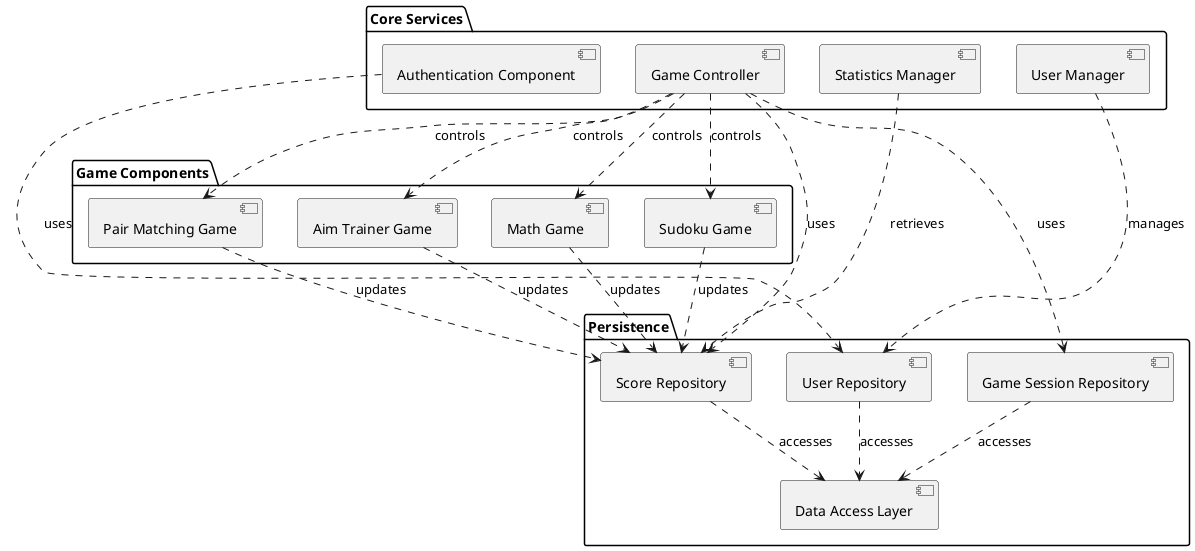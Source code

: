 @startuml services_games_and_db_component_diagram

' Main components


package "Core Services" {
  [Authentication Component] as Auth
  [Game Controller] as GameCtrl
  [Statistics Manager] as StatsMgr
  [User Manager] as UserMgr
}

package "Game Components" {
  [Math Game] as MathGame
  [Sudoku Game] as Sudoku
  [Pair Matching Game] as PairMatch
  [Aim Trainer Game] as AimTrainer
}

package "Persistence" {
  [Data Access Layer] as DAL
  [Score Repository] as ScoreRepo
  [User Repository] as UserRepo
  [Game Session Repository] as SessionRepo
}

' External interfaces


' Relationships


Auth ..> UserRepo : uses

GameCtrl ..> MathGame : controls
GameCtrl ..> Sudoku : controls
GameCtrl ..> PairMatch : controls
GameCtrl ..> AimTrainer : controls
GameCtrl ..> ScoreRepo : uses
GameCtrl ..> SessionRepo : uses

StatsMgr ..> ScoreRepo : retrieves

UserMgr ..> UserRepo : manages


ScoreRepo ..> DAL : accesses
UserRepo ..> DAL : accesses
SessionRepo ..> DAL : accesses

' Additional relationships
MathGame ..> ScoreRepo : updates
Sudoku ..> ScoreRepo : updates
PairMatch ..> ScoreRepo : updates
AimTrainer ..> ScoreRepo : updates

@enduml
